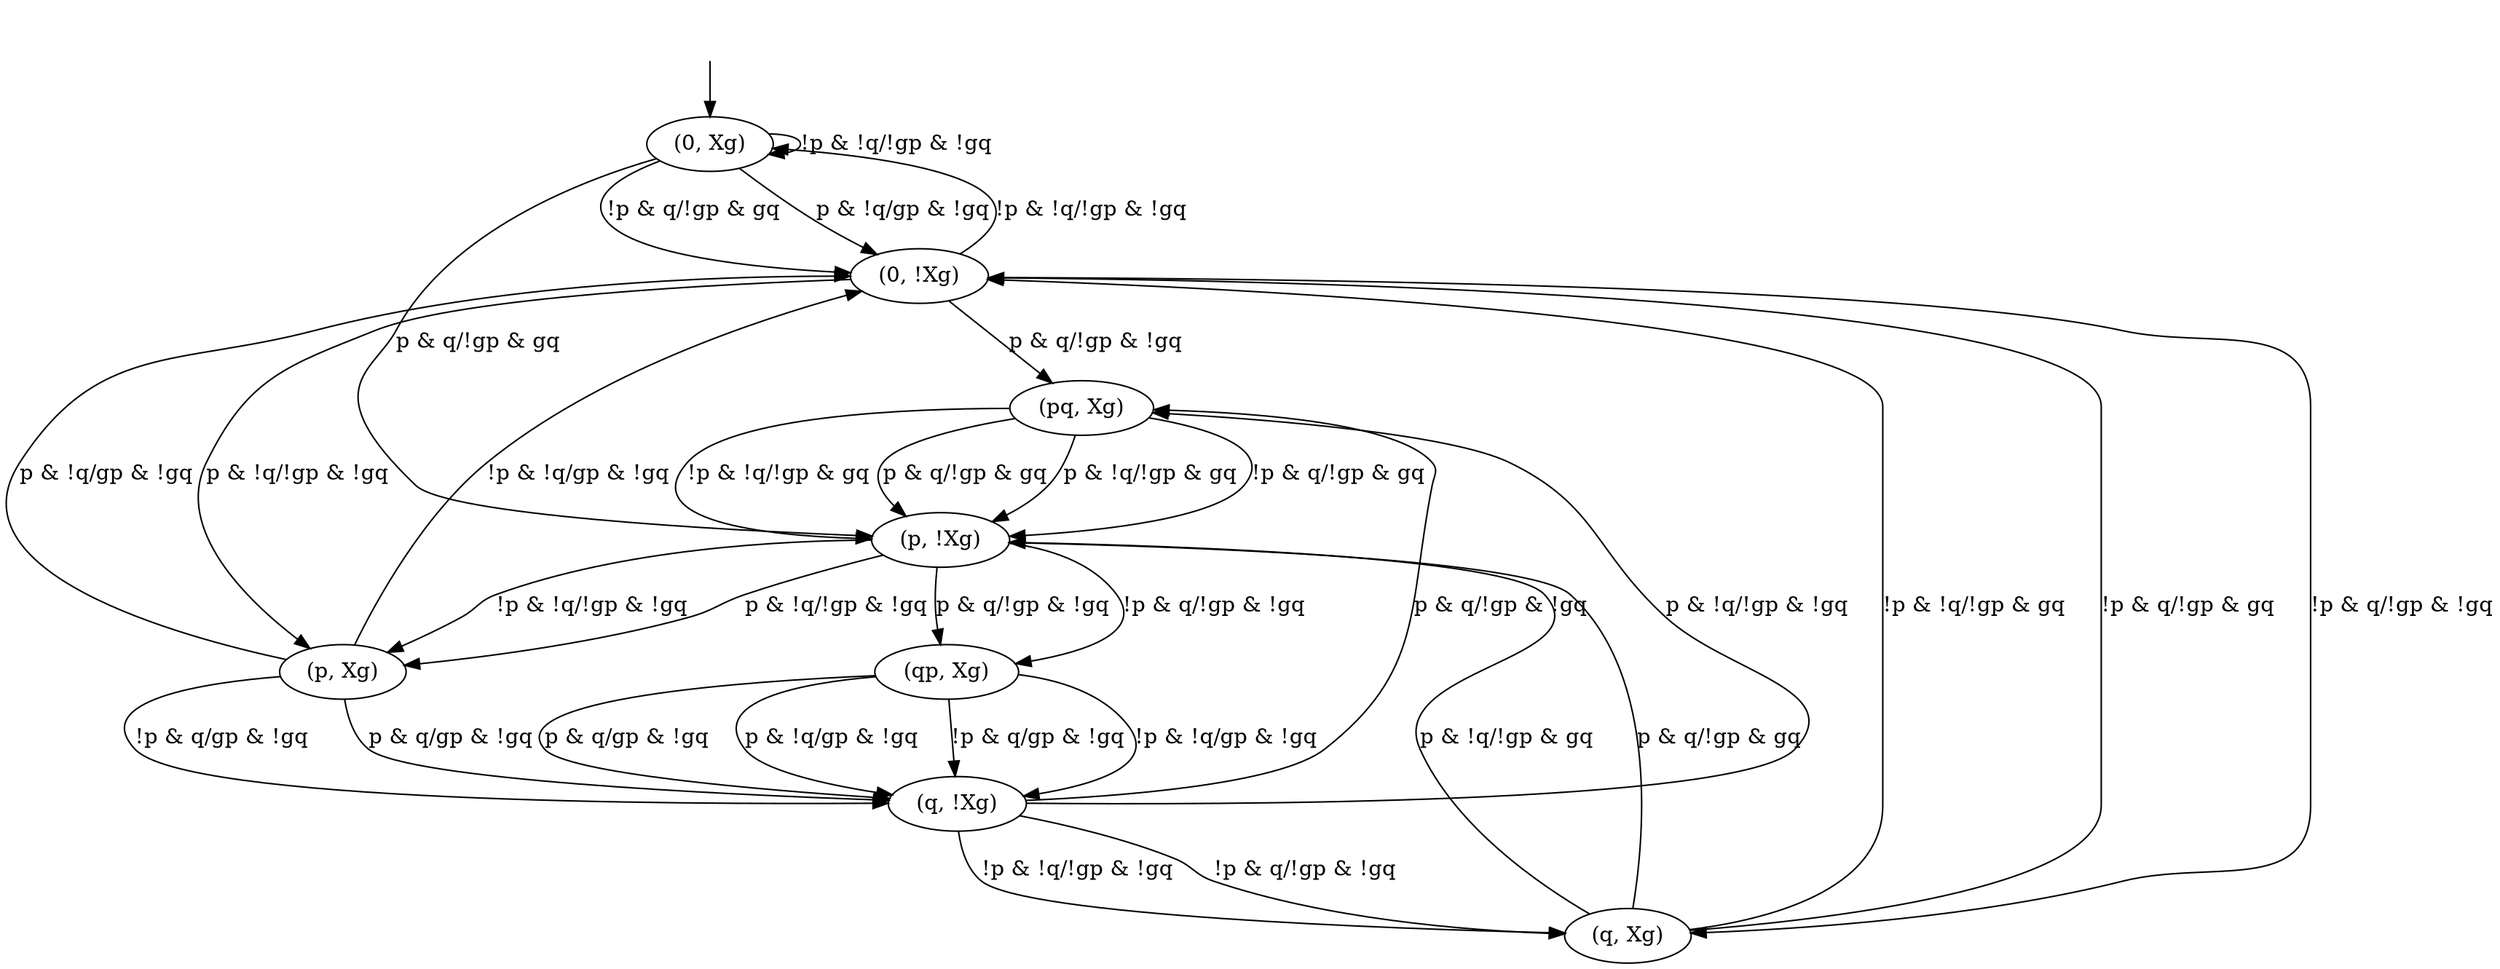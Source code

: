digraph "examples/learnmodel2" {
"(0, Xg)" [label="(0, Xg)"];
"(0, !Xg)" [label="(0, !Xg)"];
"(q, Xg)" [label="(q, Xg)"];
"(q, !Xg)" [label="(q, !Xg)"];
"(p, !Xg)" [label="(p, !Xg)"];
"(p, Xg)" [label="(p, Xg)"];
"(pq, Xg)" [label="(pq, Xg)"];
"(qp, Xg)" [label="(qp, Xg)"];

"(0, Xg)" -> "(0, Xg)"  [label="!p & !q/!gp & !gq"];
"(0, Xg)" -> "(0, !Xg)"  [label="!p & q/!gp & gq"];
"(0, Xg)" -> "(0, !Xg)"  [label="p & !q/gp & !gq"];
"(0, Xg)" -> "(p, !Xg)"  [label="p & q/!gp & gq"];

"(0, !Xg)" -> "(0, Xg)"  [label="!p & !q/!gp & !gq"];
"(0, !Xg)" -> "(q, Xg)"  [label="!p & q/!gp & !gq"];
"(0, !Xg)" -> "(p, Xg)"  [label="p & !q/!gp & !gq"];
"(0, !Xg)" -> "(pq, Xg)"  [label="p & q/!gp & !gq"];

"(p, Xg)" -> "(0, !Xg)"  [label="!p & !q/gp & !gq"];
"(p, Xg)" -> "(0, !Xg)"  [label="p & !q/gp & !gq"];
"(p, Xg)" -> "(q, !Xg)"  [label="!p & q/gp & !gq"];
"(p, Xg)" -> "(q, !Xg)"  [label="p & q/gp & !gq"];

"(p, !Xg)" -> "(p, Xg)"  [label="!p & !q/!gp & !gq"];
"(p, !Xg)" -> "(p, Xg)"  [label="p & !q/!gp & !gq"];
"(p, !Xg)" -> "(qp, Xg)"  [label="!p & q/!gp & !gq"];
"(p, !Xg)" -> "(qp, Xg)"  [label="p & q/!gp & !gq"];

"(q, Xg)" -> "(0, !Xg)"  [label="!p & !q/!gp & gq"];
"(q, Xg)" -> "(0, !Xg)"  [label="!p & q/!gp & gq"];
"(q, Xg)" -> "(p, !Xg)"  [label="p & !q/!gp & gq"];
"(q, Xg)" -> "(p, !Xg)"  [label="p & q/!gp & gq"];

"(pq, Xg)" -> "(p, !Xg)"  [label="p & q/!gp & gq"];
"(pq, Xg)" -> "(p, !Xg)"  [label="p & !q/!gp & gq"];
"(pq, Xg)" -> "(p, !Xg)"  [label="!p & q/!gp & gq"];
"(pq, Xg)" -> "(p, !Xg)"  [label="!p & !q/!gp & gq"];

"(q, !Xg)" -> "(q, Xg)"  [label="!p & !q/!gp & !gq"];
"(q, !Xg)" -> "(q, Xg)"  [label="!p & q/!gp & !gq"];
"(q, !Xg)" -> "(pq, Xg)"  [label="p & !q/!gp & !gq"];
"(q, !Xg)" -> "(pq, Xg)"  [label="p & q/!gp & !gq"];

"(qp, Xg)" -> "(q, !Xg)"  [label="p & q/gp & !gq"];
"(qp, Xg)" -> "(q, !Xg)"  [label="p & !q/gp & !gq"];
"(qp, Xg)" -> "(q, !Xg)"  [label="!p & q/gp & !gq"];
"(qp, Xg)" -> "(q, !Xg)"  [label="!p & !q/gp & !gq"];
__start0 [label="", shape=none];
__start0 -> "(0, Xg)"  [label=""];
}